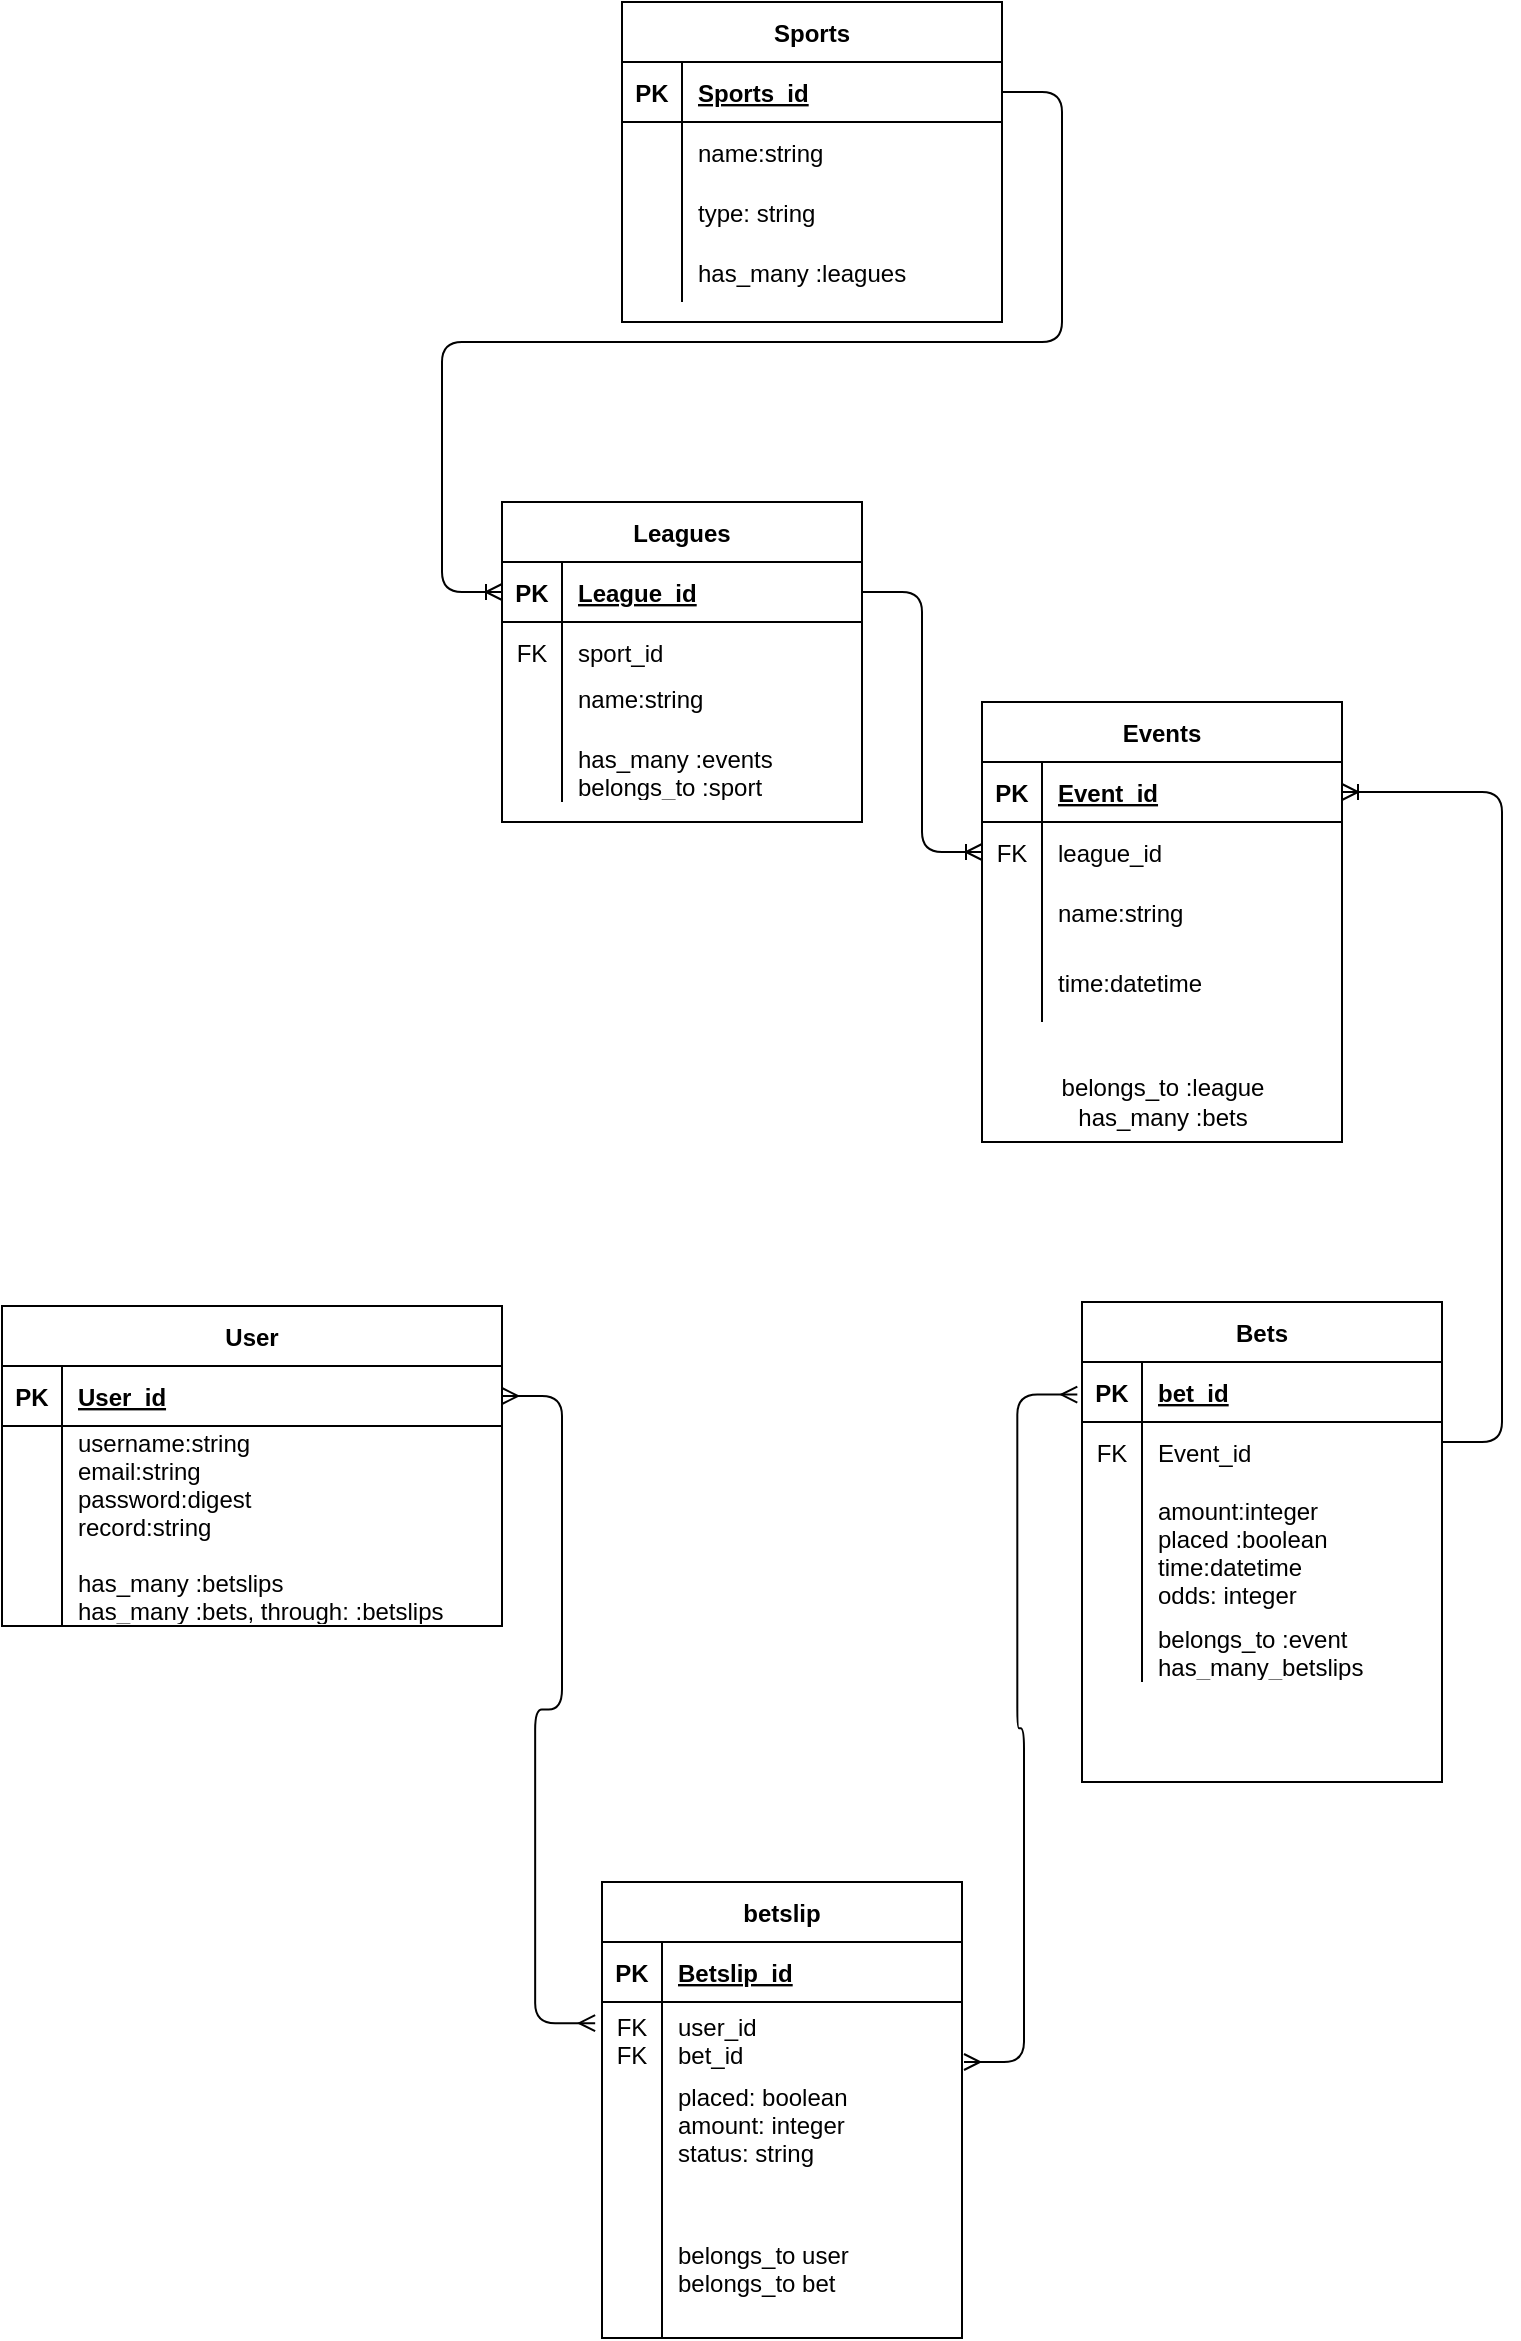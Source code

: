 <mxfile version="14.4.4" type="github">
  <diagram id="R2lEEEUBdFMjLlhIrx00" name="Page-1">
    <mxGraphModel dx="1566" dy="659" grid="1" gridSize="10" guides="1" tooltips="1" connect="1" arrows="1" fold="1" page="1" pageScale="1" pageWidth="850" pageHeight="1100" math="0" shadow="0" extFonts="Permanent Marker^https://fonts.googleapis.com/css?family=Permanent+Marker">
      <root>
        <mxCell id="0" />
        <mxCell id="1" parent="0" />
        <mxCell id="C-vyLk0tnHw3VtMMgP7b-23" value="User" style="shape=table;startSize=30;container=1;collapsible=1;childLayout=tableLayout;fixedRows=1;rowLines=0;fontStyle=1;align=center;resizeLast=1;" parent="1" vertex="1">
          <mxGeometry x="290" y="722" width="250" height="160" as="geometry" />
        </mxCell>
        <mxCell id="C-vyLk0tnHw3VtMMgP7b-24" value="" style="shape=partialRectangle;collapsible=0;dropTarget=0;pointerEvents=0;fillColor=none;points=[[0,0.5],[1,0.5]];portConstraint=eastwest;top=0;left=0;right=0;bottom=1;" parent="C-vyLk0tnHw3VtMMgP7b-23" vertex="1">
          <mxGeometry y="30" width="250" height="30" as="geometry" />
        </mxCell>
        <mxCell id="C-vyLk0tnHw3VtMMgP7b-25" value="PK" style="shape=partialRectangle;overflow=hidden;connectable=0;fillColor=none;top=0;left=0;bottom=0;right=0;fontStyle=1;" parent="C-vyLk0tnHw3VtMMgP7b-24" vertex="1">
          <mxGeometry width="30" height="30" as="geometry" />
        </mxCell>
        <mxCell id="C-vyLk0tnHw3VtMMgP7b-26" value="User_id" style="shape=partialRectangle;overflow=hidden;connectable=0;fillColor=none;top=0;left=0;bottom=0;right=0;align=left;spacingLeft=6;fontStyle=5;" parent="C-vyLk0tnHw3VtMMgP7b-24" vertex="1">
          <mxGeometry x="30" width="220" height="30" as="geometry" />
        </mxCell>
        <mxCell id="C-vyLk0tnHw3VtMMgP7b-27" value="" style="shape=partialRectangle;collapsible=0;dropTarget=0;pointerEvents=0;fillColor=none;points=[[0,0.5],[1,0.5]];portConstraint=eastwest;top=0;left=0;right=0;bottom=0;" parent="C-vyLk0tnHw3VtMMgP7b-23" vertex="1">
          <mxGeometry y="60" width="250" height="100" as="geometry" />
        </mxCell>
        <mxCell id="C-vyLk0tnHw3VtMMgP7b-28" value="" style="shape=partialRectangle;overflow=hidden;connectable=0;fillColor=none;top=0;left=0;bottom=0;right=0;" parent="C-vyLk0tnHw3VtMMgP7b-27" vertex="1">
          <mxGeometry width="30" height="100" as="geometry" />
        </mxCell>
        <mxCell id="C-vyLk0tnHw3VtMMgP7b-29" value="username:string&#xa;email:string&#xa;password:digest&#xa;record:string&#xa;&#xa;has_many :betslips&#xa;has_many :bets, through: :betslips" style="shape=partialRectangle;overflow=hidden;connectable=0;fillColor=none;top=0;left=0;bottom=0;right=0;align=left;spacingLeft=6;" parent="C-vyLk0tnHw3VtMMgP7b-27" vertex="1">
          <mxGeometry x="30" width="220" height="100" as="geometry" />
        </mxCell>
        <mxCell id="EgP4-3trIBoORtoUW_TL-1" value="Sports" style="shape=table;startSize=30;container=1;collapsible=1;childLayout=tableLayout;fixedRows=1;rowLines=0;fontStyle=1;align=center;resizeLast=1;" parent="1" vertex="1">
          <mxGeometry x="600" y="70" width="190" height="160" as="geometry" />
        </mxCell>
        <mxCell id="EgP4-3trIBoORtoUW_TL-2" value="" style="shape=partialRectangle;collapsible=0;dropTarget=0;pointerEvents=0;fillColor=none;top=0;left=0;bottom=1;right=0;points=[[0,0.5],[1,0.5]];portConstraint=eastwest;" parent="EgP4-3trIBoORtoUW_TL-1" vertex="1">
          <mxGeometry y="30" width="190" height="30" as="geometry" />
        </mxCell>
        <mxCell id="EgP4-3trIBoORtoUW_TL-3" value="PK" style="shape=partialRectangle;connectable=0;fillColor=none;top=0;left=0;bottom=0;right=0;fontStyle=1;overflow=hidden;" parent="EgP4-3trIBoORtoUW_TL-2" vertex="1">
          <mxGeometry width="30" height="30" as="geometry" />
        </mxCell>
        <mxCell id="EgP4-3trIBoORtoUW_TL-4" value="Sports_id" style="shape=partialRectangle;connectable=0;fillColor=none;top=0;left=0;bottom=0;right=0;align=left;spacingLeft=6;fontStyle=5;overflow=hidden;" parent="EgP4-3trIBoORtoUW_TL-2" vertex="1">
          <mxGeometry x="30" width="160" height="30" as="geometry" />
        </mxCell>
        <mxCell id="EgP4-3trIBoORtoUW_TL-5" value="" style="shape=partialRectangle;collapsible=0;dropTarget=0;pointerEvents=0;fillColor=none;top=0;left=0;bottom=0;right=0;points=[[0,0.5],[1,0.5]];portConstraint=eastwest;" parent="EgP4-3trIBoORtoUW_TL-1" vertex="1">
          <mxGeometry y="60" width="190" height="30" as="geometry" />
        </mxCell>
        <mxCell id="EgP4-3trIBoORtoUW_TL-6" value="" style="shape=partialRectangle;connectable=0;fillColor=none;top=0;left=0;bottom=0;right=0;editable=1;overflow=hidden;" parent="EgP4-3trIBoORtoUW_TL-5" vertex="1">
          <mxGeometry width="30" height="30" as="geometry" />
        </mxCell>
        <mxCell id="EgP4-3trIBoORtoUW_TL-7" value="name:string" style="shape=partialRectangle;connectable=0;fillColor=none;top=0;left=0;bottom=0;right=0;align=left;spacingLeft=6;overflow=hidden;" parent="EgP4-3trIBoORtoUW_TL-5" vertex="1">
          <mxGeometry x="30" width="160" height="30" as="geometry" />
        </mxCell>
        <mxCell id="EgP4-3trIBoORtoUW_TL-8" value="" style="shape=partialRectangle;collapsible=0;dropTarget=0;pointerEvents=0;fillColor=none;top=0;left=0;bottom=0;right=0;points=[[0,0.5],[1,0.5]];portConstraint=eastwest;" parent="EgP4-3trIBoORtoUW_TL-1" vertex="1">
          <mxGeometry y="90" width="190" height="30" as="geometry" />
        </mxCell>
        <mxCell id="EgP4-3trIBoORtoUW_TL-9" value="" style="shape=partialRectangle;connectable=0;fillColor=none;top=0;left=0;bottom=0;right=0;editable=1;overflow=hidden;" parent="EgP4-3trIBoORtoUW_TL-8" vertex="1">
          <mxGeometry width="30" height="30" as="geometry" />
        </mxCell>
        <mxCell id="EgP4-3trIBoORtoUW_TL-10" value="type: string" style="shape=partialRectangle;connectable=0;fillColor=none;top=0;left=0;bottom=0;right=0;align=left;spacingLeft=6;overflow=hidden;" parent="EgP4-3trIBoORtoUW_TL-8" vertex="1">
          <mxGeometry x="30" width="160" height="30" as="geometry" />
        </mxCell>
        <mxCell id="EgP4-3trIBoORtoUW_TL-11" value="" style="shape=partialRectangle;collapsible=0;dropTarget=0;pointerEvents=0;fillColor=none;top=0;left=0;bottom=0;right=0;points=[[0,0.5],[1,0.5]];portConstraint=eastwest;" parent="EgP4-3trIBoORtoUW_TL-1" vertex="1">
          <mxGeometry y="120" width="190" height="30" as="geometry" />
        </mxCell>
        <mxCell id="EgP4-3trIBoORtoUW_TL-12" value="" style="shape=partialRectangle;connectable=0;fillColor=none;top=0;left=0;bottom=0;right=0;editable=1;overflow=hidden;" parent="EgP4-3trIBoORtoUW_TL-11" vertex="1">
          <mxGeometry width="30" height="30" as="geometry" />
        </mxCell>
        <mxCell id="EgP4-3trIBoORtoUW_TL-13" value="has_many :leagues" style="shape=partialRectangle;connectable=0;fillColor=none;top=0;left=0;bottom=0;right=0;align=left;spacingLeft=6;overflow=hidden;" parent="EgP4-3trIBoORtoUW_TL-11" vertex="1">
          <mxGeometry x="30" width="160" height="30" as="geometry" />
        </mxCell>
        <mxCell id="EgP4-3trIBoORtoUW_TL-53" value="Leagues" style="shape=table;startSize=30;container=1;collapsible=1;childLayout=tableLayout;fixedRows=1;rowLines=0;fontStyle=1;align=center;resizeLast=1;" parent="1" vertex="1">
          <mxGeometry x="540" y="320" width="180" height="160" as="geometry" />
        </mxCell>
        <mxCell id="EgP4-3trIBoORtoUW_TL-54" value="" style="shape=partialRectangle;collapsible=0;dropTarget=0;pointerEvents=0;fillColor=none;top=0;left=0;bottom=1;right=0;points=[[0,0.5],[1,0.5]];portConstraint=eastwest;" parent="EgP4-3trIBoORtoUW_TL-53" vertex="1">
          <mxGeometry y="30" width="180" height="30" as="geometry" />
        </mxCell>
        <mxCell id="EgP4-3trIBoORtoUW_TL-55" value="PK" style="shape=partialRectangle;connectable=0;fillColor=none;top=0;left=0;bottom=0;right=0;fontStyle=1;overflow=hidden;" parent="EgP4-3trIBoORtoUW_TL-54" vertex="1">
          <mxGeometry width="30" height="30" as="geometry" />
        </mxCell>
        <mxCell id="EgP4-3trIBoORtoUW_TL-56" value="League_id" style="shape=partialRectangle;connectable=0;fillColor=none;top=0;left=0;bottom=0;right=0;align=left;spacingLeft=6;fontStyle=5;overflow=hidden;" parent="EgP4-3trIBoORtoUW_TL-54" vertex="1">
          <mxGeometry x="30" width="150" height="30" as="geometry" />
        </mxCell>
        <mxCell id="EgP4-3trIBoORtoUW_TL-57" value="" style="shape=partialRectangle;collapsible=0;dropTarget=0;pointerEvents=0;fillColor=none;top=0;left=0;bottom=0;right=0;points=[[0,0.5],[1,0.5]];portConstraint=eastwest;" parent="EgP4-3trIBoORtoUW_TL-53" vertex="1">
          <mxGeometry y="60" width="180" height="30" as="geometry" />
        </mxCell>
        <mxCell id="EgP4-3trIBoORtoUW_TL-58" value="FK" style="shape=partialRectangle;connectable=0;fillColor=none;top=0;left=0;bottom=0;right=0;editable=1;overflow=hidden;" parent="EgP4-3trIBoORtoUW_TL-57" vertex="1">
          <mxGeometry width="30" height="30" as="geometry" />
        </mxCell>
        <mxCell id="EgP4-3trIBoORtoUW_TL-59" value="sport_id" style="shape=partialRectangle;connectable=0;fillColor=none;top=0;left=0;bottom=0;right=0;align=left;spacingLeft=6;overflow=hidden;" parent="EgP4-3trIBoORtoUW_TL-57" vertex="1">
          <mxGeometry x="30" width="150" height="30" as="geometry" />
        </mxCell>
        <mxCell id="EgP4-3trIBoORtoUW_TL-60" value="" style="shape=partialRectangle;collapsible=0;dropTarget=0;pointerEvents=0;fillColor=none;top=0;left=0;bottom=0;right=0;points=[[0,0.5],[1,0.5]];portConstraint=eastwest;" parent="EgP4-3trIBoORtoUW_TL-53" vertex="1">
          <mxGeometry y="90" width="180" height="30" as="geometry" />
        </mxCell>
        <mxCell id="EgP4-3trIBoORtoUW_TL-61" value="" style="shape=partialRectangle;connectable=0;fillColor=none;top=0;left=0;bottom=0;right=0;editable=1;overflow=hidden;" parent="EgP4-3trIBoORtoUW_TL-60" vertex="1">
          <mxGeometry width="30" height="30" as="geometry" />
        </mxCell>
        <mxCell id="EgP4-3trIBoORtoUW_TL-62" value="name:string&#xa;" style="shape=partialRectangle;connectable=0;fillColor=none;top=0;left=0;bottom=0;right=0;align=left;spacingLeft=6;overflow=hidden;" parent="EgP4-3trIBoORtoUW_TL-60" vertex="1">
          <mxGeometry x="30" width="150" height="30" as="geometry" />
        </mxCell>
        <mxCell id="EgP4-3trIBoORtoUW_TL-63" value="" style="shape=partialRectangle;collapsible=0;dropTarget=0;pointerEvents=0;fillColor=none;top=0;left=0;bottom=0;right=0;points=[[0,0.5],[1,0.5]];portConstraint=eastwest;" parent="EgP4-3trIBoORtoUW_TL-53" vertex="1">
          <mxGeometry y="120" width="180" height="30" as="geometry" />
        </mxCell>
        <mxCell id="EgP4-3trIBoORtoUW_TL-64" value="" style="shape=partialRectangle;connectable=0;fillColor=none;top=0;left=0;bottom=0;right=0;editable=1;overflow=hidden;" parent="EgP4-3trIBoORtoUW_TL-63" vertex="1">
          <mxGeometry width="30" height="30" as="geometry" />
        </mxCell>
        <mxCell id="EgP4-3trIBoORtoUW_TL-65" value="has_many :events&#xa;belongs_to :sport" style="shape=partialRectangle;connectable=0;fillColor=none;top=0;left=0;bottom=0;right=0;align=left;spacingLeft=6;overflow=hidden;" parent="EgP4-3trIBoORtoUW_TL-63" vertex="1">
          <mxGeometry x="30" width="150" height="30" as="geometry" />
        </mxCell>
        <mxCell id="EgP4-3trIBoORtoUW_TL-66" value="Events" style="shape=table;startSize=30;container=1;collapsible=1;childLayout=tableLayout;fixedRows=1;rowLines=0;fontStyle=1;align=center;resizeLast=1;" parent="1" vertex="1">
          <mxGeometry x="780" y="420" width="180" height="220" as="geometry" />
        </mxCell>
        <mxCell id="EgP4-3trIBoORtoUW_TL-67" value="" style="shape=partialRectangle;collapsible=0;dropTarget=0;pointerEvents=0;fillColor=none;top=0;left=0;bottom=1;right=0;points=[[0,0.5],[1,0.5]];portConstraint=eastwest;" parent="EgP4-3trIBoORtoUW_TL-66" vertex="1">
          <mxGeometry y="30" width="180" height="30" as="geometry" />
        </mxCell>
        <mxCell id="EgP4-3trIBoORtoUW_TL-68" value="PK" style="shape=partialRectangle;connectable=0;fillColor=none;top=0;left=0;bottom=0;right=0;fontStyle=1;overflow=hidden;" parent="EgP4-3trIBoORtoUW_TL-67" vertex="1">
          <mxGeometry width="30" height="30" as="geometry" />
        </mxCell>
        <mxCell id="EgP4-3trIBoORtoUW_TL-69" value="Event_id" style="shape=partialRectangle;connectable=0;fillColor=none;top=0;left=0;bottom=0;right=0;align=left;spacingLeft=6;fontStyle=5;overflow=hidden;" parent="EgP4-3trIBoORtoUW_TL-67" vertex="1">
          <mxGeometry x="30" width="150" height="30" as="geometry" />
        </mxCell>
        <mxCell id="EgP4-3trIBoORtoUW_TL-70" value="" style="shape=partialRectangle;collapsible=0;dropTarget=0;pointerEvents=0;fillColor=none;top=0;left=0;bottom=0;right=0;points=[[0,0.5],[1,0.5]];portConstraint=eastwest;" parent="EgP4-3trIBoORtoUW_TL-66" vertex="1">
          <mxGeometry y="60" width="180" height="30" as="geometry" />
        </mxCell>
        <mxCell id="EgP4-3trIBoORtoUW_TL-71" value="FK" style="shape=partialRectangle;connectable=0;fillColor=none;top=0;left=0;bottom=0;right=0;editable=1;overflow=hidden;" parent="EgP4-3trIBoORtoUW_TL-70" vertex="1">
          <mxGeometry width="30" height="30" as="geometry" />
        </mxCell>
        <mxCell id="EgP4-3trIBoORtoUW_TL-72" value="league_id" style="shape=partialRectangle;connectable=0;fillColor=none;top=0;left=0;bottom=0;right=0;align=left;spacingLeft=6;overflow=hidden;" parent="EgP4-3trIBoORtoUW_TL-70" vertex="1">
          <mxGeometry x="30" width="150" height="30" as="geometry" />
        </mxCell>
        <mxCell id="EgP4-3trIBoORtoUW_TL-73" value="" style="shape=partialRectangle;collapsible=0;dropTarget=0;pointerEvents=0;fillColor=none;top=0;left=0;bottom=0;right=0;points=[[0,0.5],[1,0.5]];portConstraint=eastwest;" parent="EgP4-3trIBoORtoUW_TL-66" vertex="1">
          <mxGeometry y="90" width="180" height="30" as="geometry" />
        </mxCell>
        <mxCell id="EgP4-3trIBoORtoUW_TL-74" value="" style="shape=partialRectangle;connectable=0;fillColor=none;top=0;left=0;bottom=0;right=0;editable=1;overflow=hidden;" parent="EgP4-3trIBoORtoUW_TL-73" vertex="1">
          <mxGeometry width="30" height="30" as="geometry" />
        </mxCell>
        <mxCell id="EgP4-3trIBoORtoUW_TL-75" value="name:string" style="shape=partialRectangle;connectable=0;fillColor=none;top=0;left=0;bottom=0;right=0;align=left;spacingLeft=6;overflow=hidden;" parent="EgP4-3trIBoORtoUW_TL-73" vertex="1">
          <mxGeometry x="30" width="150" height="30" as="geometry" />
        </mxCell>
        <mxCell id="EgP4-3trIBoORtoUW_TL-76" value="" style="shape=partialRectangle;collapsible=0;dropTarget=0;pointerEvents=0;fillColor=none;top=0;left=0;bottom=0;right=0;points=[[0,0.5],[1,0.5]];portConstraint=eastwest;" parent="EgP4-3trIBoORtoUW_TL-66" vertex="1">
          <mxGeometry y="120" width="180" height="40" as="geometry" />
        </mxCell>
        <mxCell id="EgP4-3trIBoORtoUW_TL-77" value="" style="shape=partialRectangle;connectable=0;fillColor=none;top=0;left=0;bottom=0;right=0;editable=1;overflow=hidden;" parent="EgP4-3trIBoORtoUW_TL-76" vertex="1">
          <mxGeometry width="30" height="40" as="geometry" />
        </mxCell>
        <mxCell id="EgP4-3trIBoORtoUW_TL-78" value="time:datetime" style="shape=partialRectangle;connectable=0;fillColor=none;top=0;left=0;bottom=0;right=0;align=left;spacingLeft=6;overflow=hidden;" parent="EgP4-3trIBoORtoUW_TL-76" vertex="1">
          <mxGeometry x="30" width="150" height="40" as="geometry" />
        </mxCell>
        <mxCell id="EgP4-3trIBoORtoUW_TL-81" value="belongs_to :league&lt;br&gt;has_many :bets" style="text;html=1;resizable=0;autosize=1;align=center;verticalAlign=middle;points=[];fillColor=none;strokeColor=none;rounded=0;" parent="1" vertex="1">
          <mxGeometry x="810" y="605" width="120" height="30" as="geometry" />
        </mxCell>
        <mxCell id="EgP4-3trIBoORtoUW_TL-91" value="" style="edgeStyle=entityRelationEdgeStyle;fontSize=12;html=1;endArrow=ERoneToMany;entryX=0;entryY=0.5;entryDx=0;entryDy=0;exitX=1;exitY=0.5;exitDx=0;exitDy=0;" parent="1" source="EgP4-3trIBoORtoUW_TL-54" target="EgP4-3trIBoORtoUW_TL-70" edge="1">
          <mxGeometry width="100" height="100" relative="1" as="geometry">
            <mxPoint x="390" y="610" as="sourcePoint" />
            <mxPoint x="480" y="570" as="targetPoint" />
          </mxGeometry>
        </mxCell>
        <mxCell id="EgP4-3trIBoORtoUW_TL-92" value="" style="edgeStyle=entityRelationEdgeStyle;fontSize=12;html=1;endArrow=ERoneToMany;exitX=1;exitY=0.5;exitDx=0;exitDy=0;" parent="1" source="EgP4-3trIBoORtoUW_TL-2" edge="1">
          <mxGeometry width="100" height="100" relative="1" as="geometry">
            <mxPoint x="560" y="360" as="sourcePoint" />
            <mxPoint x="540" y="365" as="targetPoint" />
          </mxGeometry>
        </mxCell>
        <mxCell id="EgP4-3trIBoORtoUW_TL-93" value="betslip" style="shape=table;startSize=30;container=1;collapsible=1;childLayout=tableLayout;fixedRows=1;rowLines=0;fontStyle=1;align=center;resizeLast=1;" parent="1" vertex="1">
          <mxGeometry x="590" y="1010" width="180" height="228" as="geometry" />
        </mxCell>
        <mxCell id="EgP4-3trIBoORtoUW_TL-94" value="" style="shape=partialRectangle;collapsible=0;dropTarget=0;pointerEvents=0;fillColor=none;top=0;left=0;bottom=1;right=0;points=[[0,0.5],[1,0.5]];portConstraint=eastwest;" parent="EgP4-3trIBoORtoUW_TL-93" vertex="1">
          <mxGeometry y="30" width="180" height="30" as="geometry" />
        </mxCell>
        <mxCell id="EgP4-3trIBoORtoUW_TL-95" value="PK" style="shape=partialRectangle;connectable=0;fillColor=none;top=0;left=0;bottom=0;right=0;fontStyle=1;overflow=hidden;" parent="EgP4-3trIBoORtoUW_TL-94" vertex="1">
          <mxGeometry width="30" height="30" as="geometry" />
        </mxCell>
        <mxCell id="EgP4-3trIBoORtoUW_TL-96" value="Betslip_id" style="shape=partialRectangle;connectable=0;fillColor=none;top=0;left=0;bottom=0;right=0;align=left;spacingLeft=6;fontStyle=5;overflow=hidden;" parent="EgP4-3trIBoORtoUW_TL-94" vertex="1">
          <mxGeometry x="30" width="150" height="30" as="geometry" />
        </mxCell>
        <mxCell id="EgP4-3trIBoORtoUW_TL-97" value="" style="shape=partialRectangle;collapsible=0;dropTarget=0;pointerEvents=0;fillColor=none;top=0;left=0;bottom=0;right=0;points=[[0,0.5],[1,0.5]];portConstraint=eastwest;" parent="EgP4-3trIBoORtoUW_TL-93" vertex="1">
          <mxGeometry y="60" width="180" height="38" as="geometry" />
        </mxCell>
        <mxCell id="EgP4-3trIBoORtoUW_TL-98" value="FK&#xa;FK" style="shape=partialRectangle;connectable=0;fillColor=none;top=0;left=0;bottom=0;right=0;editable=1;overflow=hidden;" parent="EgP4-3trIBoORtoUW_TL-97" vertex="1">
          <mxGeometry width="30" height="38" as="geometry" />
        </mxCell>
        <mxCell id="EgP4-3trIBoORtoUW_TL-99" value="user_id&#xa;bet_id" style="shape=partialRectangle;connectable=0;fillColor=none;top=0;left=0;bottom=0;right=0;align=left;spacingLeft=6;overflow=hidden;" parent="EgP4-3trIBoORtoUW_TL-97" vertex="1">
          <mxGeometry x="30" width="150" height="38" as="geometry" />
        </mxCell>
        <mxCell id="EgP4-3trIBoORtoUW_TL-100" value="" style="shape=partialRectangle;collapsible=0;dropTarget=0;pointerEvents=0;fillColor=none;top=0;left=0;bottom=0;right=0;points=[[0,0.5],[1,0.5]];portConstraint=eastwest;" parent="EgP4-3trIBoORtoUW_TL-93" vertex="1">
          <mxGeometry y="98" width="180" height="60" as="geometry" />
        </mxCell>
        <mxCell id="EgP4-3trIBoORtoUW_TL-101" value="" style="shape=partialRectangle;connectable=0;fillColor=none;top=0;left=0;bottom=0;right=0;editable=1;overflow=hidden;" parent="EgP4-3trIBoORtoUW_TL-100" vertex="1">
          <mxGeometry width="30" height="60" as="geometry" />
        </mxCell>
        <mxCell id="EgP4-3trIBoORtoUW_TL-102" value="placed: boolean&#xa;amount: integer &#xa;status: string&#xa;" style="shape=partialRectangle;connectable=0;fillColor=none;top=0;left=0;bottom=0;right=0;align=left;spacingLeft=6;overflow=hidden;" parent="EgP4-3trIBoORtoUW_TL-100" vertex="1">
          <mxGeometry x="30" width="150" height="60" as="geometry" />
        </mxCell>
        <mxCell id="EgP4-3trIBoORtoUW_TL-103" value="" style="shape=partialRectangle;collapsible=0;dropTarget=0;pointerEvents=0;fillColor=none;top=0;left=0;bottom=0;right=0;points=[[0,0.5],[1,0.5]];portConstraint=eastwest;" parent="EgP4-3trIBoORtoUW_TL-93" vertex="1">
          <mxGeometry y="158" width="180" height="70" as="geometry" />
        </mxCell>
        <mxCell id="EgP4-3trIBoORtoUW_TL-104" value="" style="shape=partialRectangle;connectable=0;fillColor=none;top=0;left=0;bottom=0;right=0;editable=1;overflow=hidden;" parent="EgP4-3trIBoORtoUW_TL-103" vertex="1">
          <mxGeometry width="30" height="70" as="geometry" />
        </mxCell>
        <mxCell id="EgP4-3trIBoORtoUW_TL-105" value="belongs_to user&#xa;belongs_to bet" style="shape=partialRectangle;connectable=0;fillColor=none;top=0;left=0;bottom=0;right=0;align=left;spacingLeft=6;overflow=hidden;" parent="EgP4-3trIBoORtoUW_TL-103" vertex="1">
          <mxGeometry x="30" width="150" height="70" as="geometry" />
        </mxCell>
        <mxCell id="EgP4-3trIBoORtoUW_TL-106" value="Bets" style="shape=table;startSize=30;container=1;collapsible=1;childLayout=tableLayout;fixedRows=1;rowLines=0;fontStyle=1;align=center;resizeLast=1;" parent="1" vertex="1">
          <mxGeometry x="830" y="720" width="180" height="240" as="geometry" />
        </mxCell>
        <mxCell id="EgP4-3trIBoORtoUW_TL-107" value="" style="shape=partialRectangle;collapsible=0;dropTarget=0;pointerEvents=0;fillColor=none;top=0;left=0;bottom=1;right=0;points=[[0,0.5],[1,0.5]];portConstraint=eastwest;" parent="EgP4-3trIBoORtoUW_TL-106" vertex="1">
          <mxGeometry y="30" width="180" height="30" as="geometry" />
        </mxCell>
        <mxCell id="EgP4-3trIBoORtoUW_TL-108" value="PK" style="shape=partialRectangle;connectable=0;fillColor=none;top=0;left=0;bottom=0;right=0;fontStyle=1;overflow=hidden;" parent="EgP4-3trIBoORtoUW_TL-107" vertex="1">
          <mxGeometry width="30" height="30" as="geometry" />
        </mxCell>
        <mxCell id="EgP4-3trIBoORtoUW_TL-109" value="bet_id" style="shape=partialRectangle;connectable=0;fillColor=none;top=0;left=0;bottom=0;right=0;align=left;spacingLeft=6;fontStyle=5;overflow=hidden;" parent="EgP4-3trIBoORtoUW_TL-107" vertex="1">
          <mxGeometry x="30" width="150" height="30" as="geometry" />
        </mxCell>
        <mxCell id="EgP4-3trIBoORtoUW_TL-110" value="" style="shape=partialRectangle;collapsible=0;dropTarget=0;pointerEvents=0;fillColor=none;top=0;left=0;bottom=0;right=0;points=[[0,0.5],[1,0.5]];portConstraint=eastwest;" parent="EgP4-3trIBoORtoUW_TL-106" vertex="1">
          <mxGeometry y="60" width="180" height="30" as="geometry" />
        </mxCell>
        <mxCell id="EgP4-3trIBoORtoUW_TL-111" value="FK" style="shape=partialRectangle;connectable=0;fillColor=none;top=0;left=0;bottom=0;right=0;editable=1;overflow=hidden;" parent="EgP4-3trIBoORtoUW_TL-110" vertex="1">
          <mxGeometry width="30" height="30" as="geometry" />
        </mxCell>
        <mxCell id="EgP4-3trIBoORtoUW_TL-112" value="Event_id" style="shape=partialRectangle;connectable=0;fillColor=none;top=0;left=0;bottom=0;right=0;align=left;spacingLeft=6;overflow=hidden;" parent="EgP4-3trIBoORtoUW_TL-110" vertex="1">
          <mxGeometry x="30" width="150" height="30" as="geometry" />
        </mxCell>
        <mxCell id="EgP4-3trIBoORtoUW_TL-113" value="" style="shape=partialRectangle;collapsible=0;dropTarget=0;pointerEvents=0;fillColor=none;top=0;left=0;bottom=0;right=0;points=[[0,0.5],[1,0.5]];portConstraint=eastwest;" parent="EgP4-3trIBoORtoUW_TL-106" vertex="1">
          <mxGeometry y="90" width="180" height="70" as="geometry" />
        </mxCell>
        <mxCell id="EgP4-3trIBoORtoUW_TL-114" value="" style="shape=partialRectangle;connectable=0;fillColor=none;top=0;left=0;bottom=0;right=0;editable=1;overflow=hidden;" parent="EgP4-3trIBoORtoUW_TL-113" vertex="1">
          <mxGeometry width="30" height="70" as="geometry" />
        </mxCell>
        <mxCell id="EgP4-3trIBoORtoUW_TL-115" value="amount:integer&#xa;placed :boolean&#xa;time:datetime&#xa;odds: integer" style="shape=partialRectangle;connectable=0;fillColor=none;top=0;left=0;bottom=0;right=0;align=left;spacingLeft=6;overflow=hidden;" parent="EgP4-3trIBoORtoUW_TL-113" vertex="1">
          <mxGeometry x="30" width="150" height="70" as="geometry" />
        </mxCell>
        <mxCell id="EgP4-3trIBoORtoUW_TL-116" value="" style="shape=partialRectangle;collapsible=0;dropTarget=0;pointerEvents=0;fillColor=none;top=0;left=0;bottom=0;right=0;points=[[0,0.5],[1,0.5]];portConstraint=eastwest;" parent="EgP4-3trIBoORtoUW_TL-106" vertex="1">
          <mxGeometry y="160" width="180" height="30" as="geometry" />
        </mxCell>
        <mxCell id="EgP4-3trIBoORtoUW_TL-117" value="" style="shape=partialRectangle;connectable=0;fillColor=none;top=0;left=0;bottom=0;right=0;editable=1;overflow=hidden;" parent="EgP4-3trIBoORtoUW_TL-116" vertex="1">
          <mxGeometry width="30" height="30" as="geometry" />
        </mxCell>
        <mxCell id="EgP4-3trIBoORtoUW_TL-118" value="belongs_to :event&#xa;has_many_betslips&#xa;has many users, through: &#xa;betslips" style="shape=partialRectangle;connectable=0;fillColor=none;top=0;left=0;bottom=0;right=0;align=left;spacingLeft=6;overflow=hidden;" parent="EgP4-3trIBoORtoUW_TL-116" vertex="1">
          <mxGeometry x="30" width="150" height="30" as="geometry" />
        </mxCell>
        <mxCell id="EgP4-3trIBoORtoUW_TL-119" value="" style="edgeStyle=entityRelationEdgeStyle;fontSize=12;html=1;endArrow=ERmany;startArrow=ERmany;entryX=-0.019;entryY=0.279;entryDx=0;entryDy=0;exitX=1;exitY=0.5;exitDx=0;exitDy=0;entryPerimeter=0;" parent="1" source="C-vyLk0tnHw3VtMMgP7b-24" target="EgP4-3trIBoORtoUW_TL-97" edge="1">
          <mxGeometry width="100" height="100" relative="1" as="geometry">
            <mxPoint x="340" y="1020" as="sourcePoint" />
            <mxPoint x="410" y="770" as="targetPoint" />
          </mxGeometry>
        </mxCell>
        <mxCell id="EgP4-3trIBoORtoUW_TL-120" value="" style="edgeStyle=entityRelationEdgeStyle;fontSize=12;html=1;endArrow=ERmany;startArrow=ERmany;entryX=-0.013;entryY=0.542;entryDx=0;entryDy=0;entryPerimeter=0;" parent="1" target="EgP4-3trIBoORtoUW_TL-107" edge="1">
          <mxGeometry width="100" height="100" relative="1" as="geometry">
            <mxPoint x="771" y="1100" as="sourcePoint" />
            <mxPoint x="710" y="920" as="targetPoint" />
          </mxGeometry>
        </mxCell>
        <mxCell id="EgP4-3trIBoORtoUW_TL-121" value="" style="edgeStyle=entityRelationEdgeStyle;fontSize=12;html=1;endArrow=ERoneToMany;entryX=1;entryY=0.5;entryDx=0;entryDy=0;" parent="1" target="EgP4-3trIBoORtoUW_TL-67" edge="1">
          <mxGeometry width="100" height="100" relative="1" as="geometry">
            <mxPoint x="1010" y="790" as="sourcePoint" />
            <mxPoint x="1190" y="560" as="targetPoint" />
          </mxGeometry>
        </mxCell>
      </root>
    </mxGraphModel>
  </diagram>
</mxfile>
